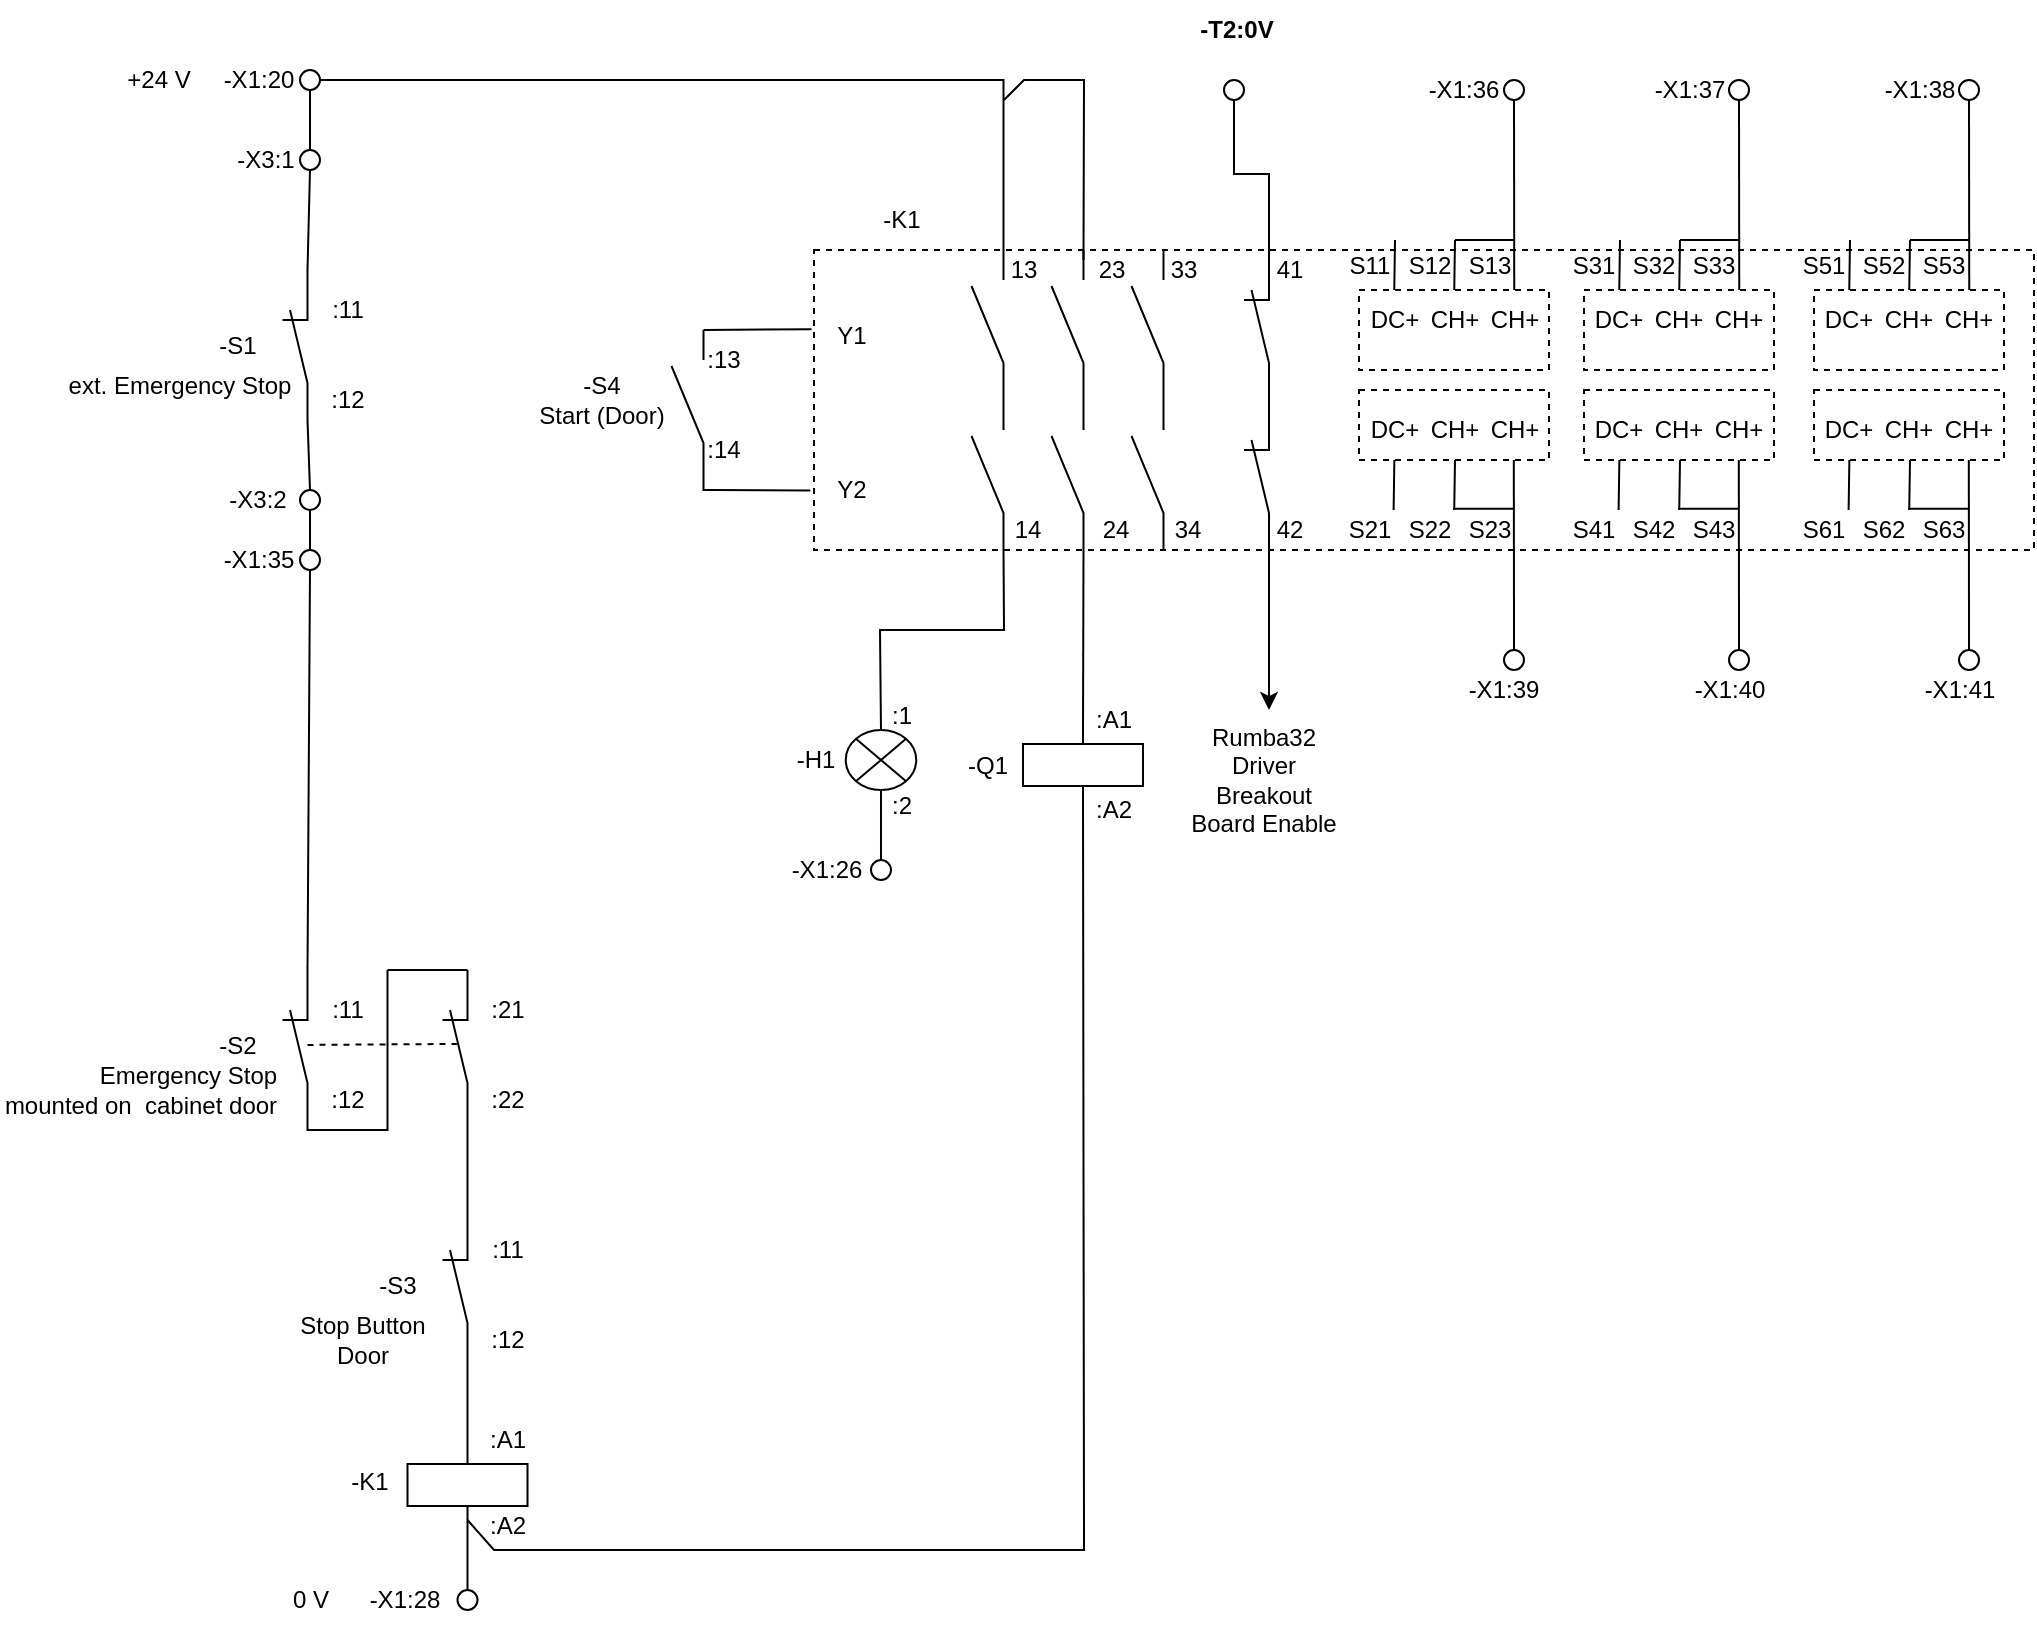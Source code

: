 <mxfile version="21.8.2" type="embed"><diagram id="_w5quBjUEY321jHu5cvN" name="Page-1"><mxGraphModel dx="957" dy="499" grid="1" gridSize="5" guides="1" tooltips="1" connect="1" arrows="1" fold="1" page="1" pageScale="1" pageWidth="827" pageHeight="1169" math="0" shadow="0"><root><mxCell id="0"/><mxCell id="1" parent="0"/><mxCell id="W5E6wQUxxrBwjv3_R4AU-14" value="&lt;font style=&quot;font-size: 12px;&quot; face=&quot;Helvetica&quot;&gt;-X3:2&lt;/font&gt;" style="text;html=1;strokeColor=none;fillColor=none;align=center;verticalAlign=middle;whiteSpace=wrap;rounded=0;" parent="1" vertex="1"><mxGeometry x="201.75" y="240" width="50" height="30" as="geometry"/></mxCell><mxCell id="W5E6wQUxxrBwjv3_R4AU-2" value="&lt;font style=&quot;font-size: 12px;&quot; face=&quot;Helvetica&quot;&gt;-X1:20&lt;/font&gt;" style="text;html=1;strokeColor=none;fillColor=none;align=center;verticalAlign=middle;whiteSpace=wrap;rounded=0;" parent="1" vertex="1"><mxGeometry x="195.5" y="30" width="62.5" height="30" as="geometry"/></mxCell><mxCell id="W5E6wQUxxrBwjv3_R4AU-1" value="" style="verticalLabelPosition=bottom;shadow=0;dashed=0;align=center;html=1;verticalAlign=top;strokeWidth=1;shape=ellipse;perimeter=ellipsePerimeter;" parent="1" vertex="1"><mxGeometry x="248" y="40" width="10" height="10" as="geometry"/></mxCell><mxCell id="W5E6wQUxxrBwjv3_R4AU-3" value="" style="verticalLabelPosition=bottom;shadow=0;dashed=0;align=center;html=1;verticalAlign=top;strokeWidth=1;shape=ellipse;perimeter=ellipsePerimeter;" parent="1" vertex="1"><mxGeometry x="248" y="80" width="10" height="10" as="geometry"/></mxCell><mxCell id="W5E6wQUxxrBwjv3_R4AU-4" value="&lt;font style=&quot;font-size: 12px;&quot; face=&quot;Helvetica&quot;&gt;-X3:1&lt;/font&gt;" style="text;html=1;strokeColor=none;fillColor=none;align=center;verticalAlign=middle;whiteSpace=wrap;rounded=0;" parent="1" vertex="1"><mxGeometry x="211.75" y="70" width="37.5" height="30" as="geometry"/></mxCell><mxCell id="W5E6wQUxxrBwjv3_R4AU-7" value="" style="pointerEvents=1;verticalLabelPosition=bottom;shadow=0;dashed=0;align=center;html=1;verticalAlign=top;shape=mxgraph.electrical.electro-mechanical.break_contact;direction=north;" parent="1" vertex="1"><mxGeometry x="239.25" y="140" width="12.5" height="75" as="geometry"/></mxCell><mxCell id="W5E6wQUxxrBwjv3_R4AU-9" value="" style="endArrow=none;html=1;rounded=0;entryX=0.5;entryY=1;entryDx=0;entryDy=0;exitX=1;exitY=1;exitDx=0;exitDy=0;exitPerimeter=0;" parent="1" source="W5E6wQUxxrBwjv3_R4AU-7" target="W5E6wQUxxrBwjv3_R4AU-3" edge="1"><mxGeometry width="50" height="50" relative="1" as="geometry"><mxPoint x="256.75" y="140" as="sourcePoint"/><mxPoint x="271.75" y="90" as="targetPoint"/></mxGeometry></mxCell><mxCell id="W5E6wQUxxrBwjv3_R4AU-10" value="&lt;font face=&quot;Helvetica&quot;&gt;-S1&lt;/font&gt;" style="text;html=1;strokeColor=none;fillColor=none;align=center;verticalAlign=middle;whiteSpace=wrap;rounded=0;" parent="1" vertex="1"><mxGeometry x="201.75" y="162.5" width="30" height="30" as="geometry"/></mxCell><mxCell id="W5E6wQUxxrBwjv3_R4AU-11" value=":11" style="text;html=1;strokeColor=none;fillColor=none;align=center;verticalAlign=middle;whiteSpace=wrap;rounded=0;" parent="1" vertex="1"><mxGeometry x="261.75" y="150" width="20" height="20" as="geometry"/></mxCell><mxCell id="W5E6wQUxxrBwjv3_R4AU-12" value=":12" style="text;html=1;strokeColor=none;fillColor=none;align=center;verticalAlign=middle;whiteSpace=wrap;rounded=0;" parent="1" vertex="1"><mxGeometry x="261.75" y="195" width="20" height="20" as="geometry"/></mxCell><mxCell id="W5E6wQUxxrBwjv3_R4AU-13" value="" style="verticalLabelPosition=bottom;shadow=0;dashed=0;align=center;html=1;verticalAlign=top;strokeWidth=1;shape=ellipse;perimeter=ellipsePerimeter;" parent="1" vertex="1"><mxGeometry x="248" y="250" width="10" height="10" as="geometry"/></mxCell><mxCell id="W5E6wQUxxrBwjv3_R4AU-17" value="" style="endArrow=none;html=1;rounded=0;entryX=0;entryY=1;entryDx=0;entryDy=0;entryPerimeter=0;exitX=0.5;exitY=0;exitDx=0;exitDy=0;" parent="1" source="W5E6wQUxxrBwjv3_R4AU-13" target="W5E6wQUxxrBwjv3_R4AU-7" edge="1"><mxGeometry width="50" height="50" relative="1" as="geometry"><mxPoint x="221.75" y="250" as="sourcePoint"/><mxPoint x="271.75" y="200" as="targetPoint"/></mxGeometry></mxCell><mxCell id="W5E6wQUxxrBwjv3_R4AU-18" value="&lt;font face=&quot;Helvetica&quot;&gt;ext. Emergency Stop&lt;/font&gt;" style="text;html=1;strokeColor=none;fillColor=none;align=center;verticalAlign=middle;whiteSpace=wrap;rounded=0;" parent="1" vertex="1"><mxGeometry x="118" y="182.5" width="140" height="30" as="geometry"/></mxCell><mxCell id="W5E6wQUxxrBwjv3_R4AU-19" value="" style="endArrow=none;html=1;rounded=0;entryX=0.5;entryY=1;entryDx=0;entryDy=0;exitX=0.5;exitY=0;exitDx=0;exitDy=0;" parent="1" source="W5E6wQUxxrBwjv3_R4AU-3" target="W5E6wQUxxrBwjv3_R4AU-1" edge="1"><mxGeometry width="50" height="50" relative="1" as="geometry"><mxPoint x="201.75" y="140" as="sourcePoint"/><mxPoint x="371.75" y="60" as="targetPoint"/></mxGeometry></mxCell><mxCell id="W5E6wQUxxrBwjv3_R4AU-20" value="&lt;font style=&quot;font-size: 12px;&quot; face=&quot;Helvetica&quot;&gt;-X1:35&lt;/font&gt;" style="text;html=1;strokeColor=none;fillColor=none;align=center;verticalAlign=middle;whiteSpace=wrap;rounded=0;" parent="1" vertex="1"><mxGeometry x="195.5" y="270" width="62.5" height="30" as="geometry"/></mxCell><mxCell id="W5E6wQUxxrBwjv3_R4AU-21" value="" style="verticalLabelPosition=bottom;shadow=0;dashed=0;align=center;html=1;verticalAlign=top;strokeWidth=1;shape=ellipse;perimeter=ellipsePerimeter;" parent="1" vertex="1"><mxGeometry x="248" y="280" width="10" height="10" as="geometry"/></mxCell><mxCell id="W5E6wQUxxrBwjv3_R4AU-29" value="" style="endArrow=none;html=1;rounded=0;entryX=0.5;entryY=1;entryDx=0;entryDy=0;exitX=0.5;exitY=0;exitDx=0;exitDy=0;" parent="1" source="W5E6wQUxxrBwjv3_R4AU-21" target="W5E6wQUxxrBwjv3_R4AU-13" edge="1"><mxGeometry width="50" height="50" relative="1" as="geometry"><mxPoint x="281.75" y="270" as="sourcePoint"/><mxPoint x="261.75" y="260" as="targetPoint"/></mxGeometry></mxCell><mxCell id="W5E6wQUxxrBwjv3_R4AU-33" value="" style="pointerEvents=1;verticalLabelPosition=bottom;shadow=0;dashed=0;align=center;html=1;verticalAlign=top;shape=mxgraph.electrical.electro-mechanical.make_contact;direction=north;" parent="1" vertex="1"><mxGeometry x="623.75" y="130" width="16" height="75" as="geometry"/></mxCell><mxCell id="W5E6wQUxxrBwjv3_R4AU-34" value="" style="pointerEvents=1;verticalLabelPosition=bottom;shadow=0;dashed=0;align=center;html=1;verticalAlign=top;shape=mxgraph.electrical.electro-mechanical.make_contact;direction=north;" parent="1" vertex="1"><mxGeometry x="433.75" y="170" width="16" height="75" as="geometry"/></mxCell><mxCell id="W5E6wQUxxrBwjv3_R4AU-35" value="" style="pointerEvents=1;verticalLabelPosition=bottom;shadow=0;dashed=0;align=center;html=1;verticalAlign=top;shape=mxgraph.electrical.electro-mechanical.make_contact;direction=north;" parent="1" vertex="1"><mxGeometry x="583.75" y="130" width="16" height="75" as="geometry"/></mxCell><mxCell id="W5E6wQUxxrBwjv3_R4AU-37" value="" style="pointerEvents=1;verticalLabelPosition=bottom;shadow=0;dashed=0;align=center;html=1;verticalAlign=top;shape=mxgraph.electrical.electro-mechanical.make_contact;direction=north;" parent="1" vertex="1"><mxGeometry x="663.75" y="130" width="16" height="75" as="geometry"/></mxCell><mxCell id="W5E6wQUxxrBwjv3_R4AU-38" value="" style="pointerEvents=1;verticalLabelPosition=bottom;shadow=0;dashed=0;align=center;html=1;verticalAlign=top;shape=mxgraph.electrical.electro-mechanical.make_contact;direction=north;" parent="1" vertex="1"><mxGeometry x="623.75" y="205" width="16" height="75" as="geometry"/></mxCell><mxCell id="W5E6wQUxxrBwjv3_R4AU-39" value="" style="pointerEvents=1;verticalLabelPosition=bottom;shadow=0;dashed=0;align=center;html=1;verticalAlign=top;shape=mxgraph.electrical.electro-mechanical.make_contact;direction=north;" parent="1" vertex="1"><mxGeometry x="583.75" y="205" width="16" height="75" as="geometry"/></mxCell><mxCell id="W5E6wQUxxrBwjv3_R4AU-41" value="" style="pointerEvents=1;verticalLabelPosition=bottom;shadow=0;dashed=0;align=center;html=1;verticalAlign=top;shape=mxgraph.electrical.electro-mechanical.make_contact;direction=north;" parent="1" vertex="1"><mxGeometry x="663.75" y="205" width="16" height="75" as="geometry"/></mxCell><mxCell id="W5E6wQUxxrBwjv3_R4AU-43" value="13" style="text;html=1;strokeColor=none;fillColor=none;align=center;verticalAlign=middle;whiteSpace=wrap;rounded=0;" parent="1" vertex="1"><mxGeometry x="599.75" y="130" width="20" height="20" as="geometry"/></mxCell><mxCell id="W5E6wQUxxrBwjv3_R4AU-44" value="23" style="text;html=1;strokeColor=none;fillColor=none;align=center;verticalAlign=middle;whiteSpace=wrap;rounded=0;" parent="1" vertex="1"><mxGeometry x="643.75" y="130" width="20" height="20" as="geometry"/></mxCell><mxCell id="W5E6wQUxxrBwjv3_R4AU-45" value="33" style="text;html=1;strokeColor=none;fillColor=none;align=center;verticalAlign=middle;whiteSpace=wrap;rounded=0;" parent="1" vertex="1"><mxGeometry x="679.75" y="130" width="20" height="20" as="geometry"/></mxCell><mxCell id="W5E6wQUxxrBwjv3_R4AU-47" value="14" style="text;html=1;strokeColor=none;fillColor=none;align=center;verticalAlign=middle;whiteSpace=wrap;rounded=0;" parent="1" vertex="1"><mxGeometry x="601.75" y="260" width="20" height="20" as="geometry"/></mxCell><mxCell id="W5E6wQUxxrBwjv3_R4AU-48" value="24" style="text;html=1;strokeColor=none;fillColor=none;align=center;verticalAlign=middle;whiteSpace=wrap;rounded=0;" parent="1" vertex="1"><mxGeometry x="645.75" y="260" width="20" height="20" as="geometry"/></mxCell><mxCell id="W5E6wQUxxrBwjv3_R4AU-49" value="34" style="text;html=1;strokeColor=none;fillColor=none;align=center;verticalAlign=middle;whiteSpace=wrap;rounded=0;" parent="1" vertex="1"><mxGeometry x="681.75" y="260" width="20" height="20" as="geometry"/></mxCell><mxCell id="W5E6wQUxxrBwjv3_R4AU-53" value="Y1" style="text;html=1;strokeColor=none;fillColor=none;align=center;verticalAlign=middle;whiteSpace=wrap;rounded=0;" parent="1" vertex="1"><mxGeometry x="513.75" y="162.5" width="20" height="20" as="geometry"/></mxCell><mxCell id="W5E6wQUxxrBwjv3_R4AU-54" value="Y2" style="text;html=1;strokeColor=none;fillColor=none;align=center;verticalAlign=middle;whiteSpace=wrap;rounded=0;" parent="1" vertex="1"><mxGeometry x="513.75" y="240" width="20" height="20" as="geometry"/></mxCell><mxCell id="W5E6wQUxxrBwjv3_R4AU-55" value="" style="endArrow=none;html=1;rounded=0;entryX=0;entryY=0.264;entryDx=0;entryDy=0;entryPerimeter=0;exitX=1;exitY=1;exitDx=0;exitDy=0;exitPerimeter=0;" parent="1" source="W5E6wQUxxrBwjv3_R4AU-34" edge="1"><mxGeometry width="50" height="50" relative="1" as="geometry"><mxPoint x="533.75" y="220" as="sourcePoint"/><mxPoint x="503.75" y="169.6" as="targetPoint"/></mxGeometry></mxCell><mxCell id="W5E6wQUxxrBwjv3_R4AU-56" value="" style="endArrow=none;html=1;rounded=0;entryX=-0.002;entryY=0.802;entryDx=0;entryDy=0;entryPerimeter=0;exitX=0;exitY=1;exitDx=0;exitDy=0;exitPerimeter=0;" parent="1" source="W5E6wQUxxrBwjv3_R4AU-34" edge="1"><mxGeometry width="50" height="50" relative="1" as="geometry"><Array as="points"><mxPoint x="449.75" y="250"/><mxPoint x="453.75" y="250"/></Array><mxPoint x="533.75" y="220" as="sourcePoint"/><mxPoint x="503.177" y="250.3" as="targetPoint"/></mxGeometry></mxCell><mxCell id="W5E6wQUxxrBwjv3_R4AU-57" value="&lt;font face=&quot;Helvetica&quot;&gt;-S4&lt;br&gt;Start (Door)&lt;br&gt;&lt;/font&gt;" style="text;html=1;strokeColor=none;fillColor=none;align=center;verticalAlign=middle;whiteSpace=wrap;rounded=0;" parent="1" vertex="1"><mxGeometry x="353.75" y="190" width="90" height="30" as="geometry"/></mxCell><mxCell id="W5E6wQUxxrBwjv3_R4AU-58" value="&lt;font face=&quot;Helvetica&quot;&gt;-K1&lt;/font&gt;" style="text;html=1;strokeColor=none;fillColor=none;align=center;verticalAlign=middle;whiteSpace=wrap;rounded=0;" parent="1" vertex="1"><mxGeometry x="533.75" y="100" width="30" height="30" as="geometry"/></mxCell><mxCell id="W5E6wQUxxrBwjv3_R4AU-59" value="" style="endArrow=none;html=1;rounded=0;entryX=0;entryY=0;entryDx=0;entryDy=0;exitX=1;exitY=0.5;exitDx=0;exitDy=0;" parent="1" source="W5E6wQUxxrBwjv3_R4AU-1" target="W5E6wQUxxrBwjv3_R4AU-43" edge="1"><mxGeometry width="50" height="50" relative="1" as="geometry"><Array as="points"><mxPoint x="599.75" y="45"/></Array><mxPoint x="273.75" y="130" as="sourcePoint"/><mxPoint x="323.75" y="80" as="targetPoint"/></mxGeometry></mxCell><mxCell id="W5E6wQUxxrBwjv3_R4AU-62" value="" style="pointerEvents=1;verticalLabelPosition=bottom;shadow=0;dashed=0;align=center;html=1;verticalAlign=top;shape=mxgraph.electrical.electro-mechanical.break_contact;direction=north;" parent="1" vertex="1"><mxGeometry x="239.25" y="490" width="12.5" height="75" as="geometry"/></mxCell><mxCell id="W5E6wQUxxrBwjv3_R4AU-63" value="&lt;font face=&quot;Helvetica&quot;&gt;-S2&lt;/font&gt;" style="text;html=1;strokeColor=none;fillColor=none;align=center;verticalAlign=middle;whiteSpace=wrap;rounded=0;" parent="1" vertex="1"><mxGeometry x="201.75" y="512.5" width="30" height="30" as="geometry"/></mxCell><mxCell id="W5E6wQUxxrBwjv3_R4AU-64" value=":11" style="text;html=1;strokeColor=none;fillColor=none;align=center;verticalAlign=middle;whiteSpace=wrap;rounded=0;" parent="1" vertex="1"><mxGeometry x="261.75" y="500" width="20" height="20" as="geometry"/></mxCell><mxCell id="W5E6wQUxxrBwjv3_R4AU-65" value=":12" style="text;html=1;strokeColor=none;fillColor=none;align=center;verticalAlign=middle;whiteSpace=wrap;rounded=0;" parent="1" vertex="1"><mxGeometry x="261.75" y="545" width="20" height="20" as="geometry"/></mxCell><mxCell id="W5E6wQUxxrBwjv3_R4AU-66" value="" style="pointerEvents=1;verticalLabelPosition=bottom;shadow=0;dashed=0;align=center;html=1;verticalAlign=top;shape=mxgraph.electrical.electro-mechanical.break_contact;direction=north;" parent="1" vertex="1"><mxGeometry x="319.25" y="490" width="12.5" height="75" as="geometry"/></mxCell><mxCell id="W5E6wQUxxrBwjv3_R4AU-68" value=":21" style="text;html=1;strokeColor=none;fillColor=none;align=center;verticalAlign=middle;whiteSpace=wrap;rounded=0;" parent="1" vertex="1"><mxGeometry x="341.75" y="500" width="20" height="20" as="geometry"/></mxCell><mxCell id="W5E6wQUxxrBwjv3_R4AU-69" value=":22" style="text;html=1;strokeColor=none;fillColor=none;align=center;verticalAlign=middle;whiteSpace=wrap;rounded=0;" parent="1" vertex="1"><mxGeometry x="341.75" y="545" width="20" height="20" as="geometry"/></mxCell><mxCell id="W5E6wQUxxrBwjv3_R4AU-70" value="" style="pointerEvents=1;verticalLabelPosition=bottom;shadow=0;dashed=0;align=center;html=1;verticalAlign=top;shape=mxgraph.electrical.electro-mechanical.break_contact;direction=north;" parent="1" vertex="1"><mxGeometry x="319.25" y="610" width="12.5" height="75" as="geometry"/></mxCell><mxCell id="W5E6wQUxxrBwjv3_R4AU-71" value="&lt;font face=&quot;Helvetica&quot;&gt;-S3&lt;/font&gt;" style="text;html=1;strokeColor=none;fillColor=none;align=center;verticalAlign=middle;whiteSpace=wrap;rounded=0;" parent="1" vertex="1"><mxGeometry x="281.75" y="632.5" width="30" height="30" as="geometry"/></mxCell><mxCell id="W5E6wQUxxrBwjv3_R4AU-72" value=":11" style="text;html=1;strokeColor=none;fillColor=none;align=center;verticalAlign=middle;whiteSpace=wrap;rounded=0;" parent="1" vertex="1"><mxGeometry x="341.75" y="620" width="20" height="20" as="geometry"/></mxCell><mxCell id="W5E6wQUxxrBwjv3_R4AU-73" value=":12" style="text;html=1;strokeColor=none;fillColor=none;align=center;verticalAlign=middle;whiteSpace=wrap;rounded=0;" parent="1" vertex="1"><mxGeometry x="341.75" y="665" width="20" height="20" as="geometry"/></mxCell><mxCell id="W5E6wQUxxrBwjv3_R4AU-74" value="" style="endArrow=none;html=1;rounded=0;entryX=0.5;entryY=1;entryDx=0;entryDy=0;exitX=1;exitY=1;exitDx=0;exitDy=0;exitPerimeter=0;" parent="1" source="W5E6wQUxxrBwjv3_R4AU-62" target="W5E6wQUxxrBwjv3_R4AU-21" edge="1"><mxGeometry width="50" height="50" relative="1" as="geometry"><mxPoint x="211.75" y="480" as="sourcePoint"/><mxPoint x="253" y="440" as="targetPoint"/></mxGeometry></mxCell><mxCell id="W5E6wQUxxrBwjv3_R4AU-75" value="" style="endArrow=none;html=1;rounded=0;exitX=0;exitY=1;exitDx=0;exitDy=0;exitPerimeter=0;" parent="1" source="W5E6wQUxxrBwjv3_R4AU-62" edge="1"><mxGeometry width="50" height="50" relative="1" as="geometry"><Array as="points"><mxPoint x="251.75" y="570"/><mxPoint x="291.75" y="570"/></Array><mxPoint x="261.75" y="500" as="sourcePoint"/><mxPoint x="291.75" y="490" as="targetPoint"/></mxGeometry></mxCell><mxCell id="W5E6wQUxxrBwjv3_R4AU-76" value="" style="endArrow=none;html=1;rounded=0;entryX=1;entryY=1;entryDx=0;entryDy=0;entryPerimeter=0;" parent="1" target="W5E6wQUxxrBwjv3_R4AU-66" edge="1"><mxGeometry width="50" height="50" relative="1" as="geometry"><mxPoint x="291.75" y="490" as="sourcePoint"/><mxPoint x="281.75" y="510" as="targetPoint"/></mxGeometry></mxCell><mxCell id="W5E6wQUxxrBwjv3_R4AU-77" value="" style="endArrow=none;html=1;rounded=0;entryX=0.507;entryY=0.573;entryDx=0;entryDy=0;entryPerimeter=0;dashed=1;" parent="1" source="W5E6wQUxxrBwjv3_R4AU-62" target="W5E6wQUxxrBwjv3_R4AU-66" edge="1"><mxGeometry width="50" height="50" relative="1" as="geometry"><mxPoint x="231.75" y="560" as="sourcePoint"/><mxPoint x="281.75" y="510" as="targetPoint"/></mxGeometry></mxCell><mxCell id="W5E6wQUxxrBwjv3_R4AU-79" value="&lt;div style=&quot;text-align: right;&quot;&gt;&lt;span style=&quot;background-color: initial;&quot;&gt;Emergency Stop&lt;/span&gt;&lt;/div&gt;&lt;font face=&quot;Helvetica&quot;&gt;&lt;div style=&quot;text-align: right;&quot;&gt;&lt;span style=&quot;background-color: initial;&quot;&gt;mounted on&amp;nbsp; cabinet door&lt;/span&gt;&lt;/div&gt;&lt;/font&gt;" style="text;html=1;strokeColor=none;fillColor=none;align=center;verticalAlign=middle;whiteSpace=wrap;rounded=0;" parent="1" vertex="1"><mxGeometry x="98" y="535" width="141.25" height="30" as="geometry"/></mxCell><mxCell id="W5E6wQUxxrBwjv3_R4AU-80" value="&lt;font face=&quot;Helvetica&quot;&gt;Stop Button&lt;br&gt;Door&lt;br&gt;&lt;/font&gt;" style="text;html=1;strokeColor=none;fillColor=none;align=center;verticalAlign=middle;whiteSpace=wrap;rounded=0;" parent="1" vertex="1"><mxGeometry x="239.25" y="660" width="81.25" height="30" as="geometry"/></mxCell><mxCell id="W5E6wQUxxrBwjv3_R4AU-81" value="" style="pointerEvents=1;verticalLabelPosition=bottom;shadow=0;dashed=0;align=center;html=1;verticalAlign=top;shape=mxgraph.electrical.electro-mechanical.relay_coil;" parent="1" vertex="1"><mxGeometry x="301.75" y="730" width="60" height="35" as="geometry"/></mxCell><mxCell id="W5E6wQUxxrBwjv3_R4AU-82" value="&lt;font face=&quot;Helvetica&quot;&gt;-K1&lt;/font&gt;" style="text;html=1;strokeColor=none;fillColor=none;align=center;verticalAlign=middle;whiteSpace=wrap;rounded=0;" parent="1" vertex="1"><mxGeometry x="268" y="730.5" width="30" height="30" as="geometry"/></mxCell><mxCell id="W5E6wQUxxrBwjv3_R4AU-83" value=":A1" style="text;html=1;strokeColor=none;fillColor=none;align=center;verticalAlign=middle;whiteSpace=wrap;rounded=0;" parent="1" vertex="1"><mxGeometry x="336.75" y="715" width="30" height="20" as="geometry"/></mxCell><mxCell id="W5E6wQUxxrBwjv3_R4AU-84" value=":A2" style="text;html=1;strokeColor=none;fillColor=none;align=center;verticalAlign=middle;whiteSpace=wrap;rounded=0;" parent="1" vertex="1"><mxGeometry x="336.75" y="758" width="30" height="20" as="geometry"/></mxCell><mxCell id="W5E6wQUxxrBwjv3_R4AU-85" value="&lt;font style=&quot;font-size: 12px;&quot; face=&quot;Helvetica&quot;&gt;-X1:28&lt;/font&gt;" style="text;html=1;strokeColor=none;fillColor=none;align=center;verticalAlign=middle;whiteSpace=wrap;rounded=0;" parent="1" vertex="1"><mxGeometry x="269.25" y="790" width="62.5" height="30" as="geometry"/></mxCell><mxCell id="W5E6wQUxxrBwjv3_R4AU-86" value="" style="verticalLabelPosition=bottom;shadow=0;dashed=0;align=center;html=1;verticalAlign=top;strokeWidth=1;shape=ellipse;perimeter=ellipsePerimeter;" parent="1" vertex="1"><mxGeometry x="326.75" y="800" width="10" height="10" as="geometry"/></mxCell><mxCell id="W5E6wQUxxrBwjv3_R4AU-87" value="" style="endArrow=none;html=1;rounded=0;entryX=0;entryY=1;entryDx=0;entryDy=0;entryPerimeter=0;exitX=1;exitY=1;exitDx=0;exitDy=0;exitPerimeter=0;" parent="1" source="W5E6wQUxxrBwjv3_R4AU-70" target="W5E6wQUxxrBwjv3_R4AU-66" edge="1"><mxGeometry width="50" height="50" relative="1" as="geometry"><mxPoint x="251.75" y="670" as="sourcePoint"/><mxPoint x="301.75" y="620" as="targetPoint"/></mxGeometry></mxCell><mxCell id="W5E6wQUxxrBwjv3_R4AU-88" value="" style="endArrow=none;html=1;rounded=0;entryX=0;entryY=1;entryDx=0;entryDy=0;entryPerimeter=0;exitX=0.5;exitY=0;exitDx=0;exitDy=0;exitPerimeter=0;" parent="1" source="W5E6wQUxxrBwjv3_R4AU-81" target="W5E6wQUxxrBwjv3_R4AU-70" edge="1"><mxGeometry width="50" height="50" relative="1" as="geometry"><mxPoint x="341.75" y="620" as="sourcePoint"/><mxPoint x="341.75" y="575" as="targetPoint"/></mxGeometry></mxCell><mxCell id="W5E6wQUxxrBwjv3_R4AU-89" value="" style="endArrow=none;html=1;rounded=0;entryX=0.5;entryY=1;entryDx=0;entryDy=0;entryPerimeter=0;exitX=0.5;exitY=0;exitDx=0;exitDy=0;" parent="1" source="W5E6wQUxxrBwjv3_R4AU-86" target="W5E6wQUxxrBwjv3_R4AU-81" edge="1"><mxGeometry width="50" height="50" relative="1" as="geometry"><mxPoint x="341.75" y="740" as="sourcePoint"/><mxPoint x="341.75" y="695" as="targetPoint"/></mxGeometry></mxCell><mxCell id="W5E6wQUxxrBwjv3_R4AU-90" value=":13" style="text;html=1;strokeColor=none;fillColor=none;align=center;verticalAlign=middle;whiteSpace=wrap;rounded=0;" parent="1" vertex="1"><mxGeometry x="449.75" y="175" width="20" height="20" as="geometry"/></mxCell><mxCell id="W5E6wQUxxrBwjv3_R4AU-91" value=":14" style="text;html=1;strokeColor=none;fillColor=none;align=center;verticalAlign=middle;whiteSpace=wrap;rounded=0;" parent="1" vertex="1"><mxGeometry x="449.75" y="220" width="20" height="20" as="geometry"/></mxCell><mxCell id="W5E6wQUxxrBwjv3_R4AU-92" value="+24 V" style="text;html=1;align=center;verticalAlign=middle;resizable=0;points=[];autosize=1;strokeColor=none;fillColor=none;" parent="1" vertex="1"><mxGeometry x="146.75" y="30" width="60" height="30" as="geometry"/></mxCell><mxCell id="W5E6wQUxxrBwjv3_R4AU-93" value="0 V" style="text;html=1;align=center;verticalAlign=middle;resizable=0;points=[];autosize=1;strokeColor=none;fillColor=none;" parent="1" vertex="1"><mxGeometry x="233" y="790" width="40" height="30" as="geometry"/></mxCell><mxCell id="3" value="" style="endArrow=none;html=1;entryX=1;entryY=1;entryDx=0;entryDy=0;entryPerimeter=0;rounded=0;" parent="1" edge="1"><mxGeometry width="50" height="50" relative="1" as="geometry"><Array as="points"><mxPoint x="610" y="45"/><mxPoint x="640" y="45"/></Array><mxPoint x="600" y="55" as="sourcePoint"/><mxPoint x="639.75" y="135" as="targetPoint"/></mxGeometry></mxCell><mxCell id="4" value="" style="pointerEvents=1;verticalLabelPosition=bottom;shadow=0;dashed=0;align=center;html=1;verticalAlign=top;shape=mxgraph.electrical.electro-mechanical.relay_coil;" parent="1" vertex="1"><mxGeometry x="609.5" y="370" width="60" height="35" as="geometry"/></mxCell><mxCell id="5" value="&lt;font face=&quot;Helvetica&quot;&gt;-Q1&lt;/font&gt;" style="text;html=1;strokeColor=none;fillColor=none;align=center;verticalAlign=middle;whiteSpace=wrap;rounded=0;" parent="1" vertex="1"><mxGeometry x="576.75" y="372.5" width="30" height="30" as="geometry"/></mxCell><mxCell id="6" value=":A1" style="text;html=1;strokeColor=none;fillColor=none;align=center;verticalAlign=middle;whiteSpace=wrap;rounded=0;" parent="1" vertex="1"><mxGeometry x="639.5" y="355" width="30" height="20" as="geometry"/></mxCell><mxCell id="7" value=":A2" style="text;html=1;strokeColor=none;fillColor=none;align=center;verticalAlign=middle;whiteSpace=wrap;rounded=0;" parent="1" vertex="1"><mxGeometry x="639.5" y="400" width="30" height="20" as="geometry"/></mxCell><mxCell id="12" value="" style="endArrow=none;html=1;rounded=0;entryX=0;entryY=1;entryDx=0;entryDy=0;entryPerimeter=0;exitX=0.5;exitY=0;exitDx=0;exitDy=0;exitPerimeter=0;" parent="1" source="4" target="W5E6wQUxxrBwjv3_R4AU-38" edge="1"><mxGeometry width="50" height="50" relative="1" as="geometry"><mxPoint x="600" y="330" as="sourcePoint"/><mxPoint x="642.581" y="279.4" as="targetPoint"/></mxGeometry></mxCell><mxCell id="13" value="" style="endArrow=none;html=1;rounded=0;exitX=0.5;exitY=1;exitDx=0;exitDy=0;exitPerimeter=0;entryX=0;entryY=0.25;entryDx=0;entryDy=0;" parent="1" source="W5E6wQUxxrBwjv3_R4AU-81" target="7" edge="1"><mxGeometry width="50" height="50" relative="1" as="geometry"><Array as="points"><mxPoint x="345" y="780"/><mxPoint x="640" y="780"/><mxPoint x="640" y="770"/></Array><mxPoint x="330" y="770" as="sourcePoint"/><mxPoint x="640" y="440" as="targetPoint"/></mxGeometry></mxCell><mxCell id="46" value="&lt;font style=&quot;font-size: 12px;&quot; face=&quot;Helvetica&quot;&gt;-X1:26&lt;/font&gt;" style="text;html=1;strokeColor=none;fillColor=none;align=center;verticalAlign=middle;whiteSpace=wrap;rounded=0;" parent="1" vertex="1"><mxGeometry x="480" y="425" width="62.5" height="30" as="geometry"/></mxCell><mxCell id="47" value="" style="verticalLabelPosition=bottom;shadow=0;dashed=0;align=center;html=1;verticalAlign=top;strokeWidth=1;shape=ellipse;perimeter=ellipsePerimeter;" parent="1" vertex="1"><mxGeometry x="533.5" y="435" width="10" height="10" as="geometry"/></mxCell><mxCell id="49" value="" style="endArrow=none;html=1;fontColor=#B3B3B3;entryX=0.5;entryY=1;entryDx=0;entryDy=0;exitX=0.5;exitY=0;exitDx=0;exitDy=0;entryPerimeter=0;" parent="1" source="47" target="48" edge="1"><mxGeometry width="50" height="50" relative="1" as="geometry"><mxPoint x="328.75" y="489.53" as="sourcePoint"/><mxPoint x="500.62" y="489.53" as="targetPoint"/></mxGeometry></mxCell><mxCell id="50" value=":1" style="text;html=1;strokeColor=none;fillColor=none;align=center;verticalAlign=middle;whiteSpace=wrap;rounded=0;" parent="1" vertex="1"><mxGeometry x="533.75" y="352.5" width="30" height="20" as="geometry"/></mxCell><mxCell id="51" value=":2" style="text;html=1;strokeColor=none;fillColor=none;align=center;verticalAlign=middle;whiteSpace=wrap;rounded=0;" parent="1" vertex="1"><mxGeometry x="533.75" y="397.5" width="30" height="20" as="geometry"/></mxCell><mxCell id="52" value="&lt;font face=&quot;Helvetica&quot;&gt;-H1&lt;/font&gt;" style="text;html=1;strokeColor=none;fillColor=none;align=center;verticalAlign=middle;whiteSpace=wrap;rounded=0;" parent="1" vertex="1"><mxGeometry x="490.87" y="370" width="30" height="30" as="geometry"/></mxCell><mxCell id="53" value="" style="endArrow=none;html=1;fontColor=#B3B3B3;entryX=0;entryY=1;entryDx=0;entryDy=0;entryPerimeter=0;exitX=0.5;exitY=0;exitDx=0;exitDy=0;exitPerimeter=0;rounded=0;" parent="1" source="48" target="W5E6wQUxxrBwjv3_R4AU-39" edge="1"><mxGeometry width="50" height="50" relative="1" as="geometry"><Array as="points"><mxPoint x="538" y="320"/><mxPoint x="600" y="320"/></Array><mxPoint x="520" y="330" as="sourcePoint"/><mxPoint x="548.495" y="410" as="targetPoint"/></mxGeometry></mxCell><mxCell id="48" value="" style="verticalLabelPosition=bottom;shadow=0;dashed=0;align=center;html=1;verticalAlign=top;shape=mxgraph.electrical.abstract.multiplier;" parent="1" vertex="1"><mxGeometry x="520.87" y="370" width="35.25" height="30" as="geometry"/></mxCell><mxCell id="54" value="" style="pointerEvents=1;verticalLabelPosition=bottom;shadow=0;dashed=0;align=center;html=1;verticalAlign=top;shape=mxgraph.electrical.electro-mechanical.break_contact;direction=north;" parent="1" vertex="1"><mxGeometry x="720" y="130" width="12.5" height="75" as="geometry"/></mxCell><mxCell id="58" style="edgeStyle=orthogonalEdgeStyle;rounded=0;orthogonalLoop=1;jettySize=auto;html=1;exitX=0;exitY=1;exitDx=0;exitDy=0;exitPerimeter=0;" parent="1" source="55" edge="1"><mxGeometry relative="1" as="geometry"><mxPoint x="732.5" y="360" as="targetPoint"/></mxGeometry></mxCell><mxCell id="55" value="" style="pointerEvents=1;verticalLabelPosition=bottom;shadow=0;dashed=0;align=center;html=1;verticalAlign=top;shape=mxgraph.electrical.electro-mechanical.break_contact;direction=north;" parent="1" vertex="1"><mxGeometry x="720" y="205" width="12.5" height="75" as="geometry"/></mxCell><mxCell id="56" value="41" style="text;html=1;strokeColor=none;fillColor=none;align=center;verticalAlign=middle;whiteSpace=wrap;rounded=0;" parent="1" vertex="1"><mxGeometry x="732.5" y="130" width="20" height="20" as="geometry"/></mxCell><mxCell id="57" value="42" style="text;html=1;strokeColor=none;fillColor=none;align=center;verticalAlign=middle;whiteSpace=wrap;rounded=0;" parent="1" vertex="1"><mxGeometry x="732.5" y="260" width="20" height="20" as="geometry"/></mxCell><mxCell id="59" value="&lt;div&gt;Rumba32&lt;/div&gt;&lt;div&gt;Driver Breakout Board Enable&lt;br&gt;&lt;/div&gt;" style="text;html=1;strokeColor=none;fillColor=none;align=center;verticalAlign=middle;whiteSpace=wrap;rounded=0;" parent="1" vertex="1"><mxGeometry x="690" y="380" width="80" height="30" as="geometry"/></mxCell><mxCell id="69" style="edgeStyle=orthogonalEdgeStyle;rounded=0;orthogonalLoop=1;jettySize=auto;html=1;exitX=0.5;exitY=1;exitDx=0;exitDy=0;entryX=0;entryY=0;entryDx=0;entryDy=0;endArrow=none;endFill=0;" parent="1" source="68" target="56" edge="1"><mxGeometry relative="1" as="geometry"><Array as="points"><mxPoint x="715" y="55"/><mxPoint x="715" y="92"/><mxPoint x="733" y="92"/></Array></mxGeometry></mxCell><mxCell id="68" value="" style="ellipse;whiteSpace=wrap;html=1;aspect=fixed;" parent="1" vertex="1"><mxGeometry x="710" y="45" width="10" height="10" as="geometry"/></mxCell><mxCell id="73" value="" style="rounded=0;whiteSpace=wrap;html=1;fillColor=none;dashed=1;" parent="1" vertex="1"><mxGeometry x="777.5" y="150" width="95" height="40" as="geometry"/></mxCell><mxCell id="74" value="DC+" style="text;html=1;strokeColor=none;fillColor=none;align=center;verticalAlign=middle;whiteSpace=wrap;rounded=0;" parent="1" vertex="1"><mxGeometry x="782.5" y="150" width="25" height="30" as="geometry"/></mxCell><mxCell id="75" value="CH+" style="text;html=1;strokeColor=none;fillColor=none;align=center;verticalAlign=middle;whiteSpace=wrap;rounded=0;" parent="1" vertex="1"><mxGeometry x="812.5" y="150" width="25" height="30" as="geometry"/></mxCell><mxCell id="76" value="CH+" style="text;html=1;strokeColor=none;fillColor=none;align=center;verticalAlign=middle;whiteSpace=wrap;rounded=0;" parent="1" vertex="1"><mxGeometry x="842.5" y="150" width="25" height="30" as="geometry"/></mxCell><mxCell id="77" value="" style="endArrow=none;html=1;rounded=0;exitX=0.25;exitY=0;exitDx=0;exitDy=0;" parent="1" edge="1"><mxGeometry width="50" height="50" relative="1" as="geometry"><mxPoint x="795.13" y="150" as="sourcePoint"/><mxPoint x="795.5" y="125" as="targetPoint"/></mxGeometry></mxCell><mxCell id="78" value="" style="endArrow=none;html=1;rounded=0;exitX=0.25;exitY=0;exitDx=0;exitDy=0;" parent="1" edge="1"><mxGeometry width="50" height="50" relative="1" as="geometry"><mxPoint x="825.12" y="150" as="sourcePoint"/><mxPoint x="825.5" y="125" as="targetPoint"/></mxGeometry></mxCell><mxCell id="79" value="" style="endArrow=none;html=1;rounded=0;exitX=0.25;exitY=0;exitDx=0;exitDy=0;entryX=0.5;entryY=1;entryDx=0;entryDy=0;" parent="1" target="82" edge="1"><mxGeometry width="50" height="50" relative="1" as="geometry"><mxPoint x="855.12" y="150" as="sourcePoint"/><mxPoint x="854.87" y="130" as="targetPoint"/></mxGeometry></mxCell><mxCell id="82" value="" style="ellipse;whiteSpace=wrap;html=1;aspect=fixed;" parent="1" vertex="1"><mxGeometry x="850" y="45" width="10" height="10" as="geometry"/></mxCell><mxCell id="83" value="S11" style="text;html=1;strokeColor=none;fillColor=none;align=center;verticalAlign=middle;whiteSpace=wrap;rounded=0;" parent="1" vertex="1"><mxGeometry x="752.5" y="122.5" width="60" height="30" as="geometry"/></mxCell><mxCell id="84" value="S12" style="text;html=1;strokeColor=none;fillColor=none;align=center;verticalAlign=middle;whiteSpace=wrap;rounded=0;" parent="1" vertex="1"><mxGeometry x="782.5" y="122.5" width="60" height="30" as="geometry"/></mxCell><mxCell id="85" value="S13" style="text;html=1;strokeColor=none;fillColor=none;align=center;verticalAlign=middle;whiteSpace=wrap;rounded=0;" parent="1" vertex="1"><mxGeometry x="812.5" y="122.5" width="60" height="30" as="geometry"/></mxCell><mxCell id="86" value="-X1:36" style="text;html=1;strokeColor=none;fillColor=none;align=center;verticalAlign=middle;whiteSpace=wrap;rounded=0;" parent="1" vertex="1"><mxGeometry x="800" y="35" width="60" height="30" as="geometry"/></mxCell><mxCell id="89" value="" style="endArrow=none;html=1;rounded=0;" parent="1" edge="1"><mxGeometry width="50" height="50" relative="1" as="geometry"><mxPoint x="825.5" y="125" as="sourcePoint"/><mxPoint x="855.5" y="125" as="targetPoint"/></mxGeometry></mxCell><mxCell id="104" value="" style="rounded=0;whiteSpace=wrap;html=1;fillColor=none;dashed=1;" parent="1" vertex="1"><mxGeometry x="890" y="150" width="95" height="40" as="geometry"/></mxCell><mxCell id="105" value="DC+" style="text;html=1;strokeColor=none;fillColor=none;align=center;verticalAlign=middle;whiteSpace=wrap;rounded=0;" parent="1" vertex="1"><mxGeometry x="895" y="150" width="25" height="30" as="geometry"/></mxCell><mxCell id="106" value="CH+" style="text;html=1;strokeColor=none;fillColor=none;align=center;verticalAlign=middle;whiteSpace=wrap;rounded=0;" parent="1" vertex="1"><mxGeometry x="925" y="150" width="25" height="30" as="geometry"/></mxCell><mxCell id="107" value="CH+" style="text;html=1;strokeColor=none;fillColor=none;align=center;verticalAlign=middle;whiteSpace=wrap;rounded=0;" parent="1" vertex="1"><mxGeometry x="955" y="150" width="25" height="30" as="geometry"/></mxCell><mxCell id="108" value="" style="endArrow=none;html=1;rounded=0;exitX=0.25;exitY=0;exitDx=0;exitDy=0;" parent="1" edge="1"><mxGeometry width="50" height="50" relative="1" as="geometry"><mxPoint x="907.63" y="150" as="sourcePoint"/><mxPoint x="908" y="125" as="targetPoint"/></mxGeometry></mxCell><mxCell id="109" value="" style="endArrow=none;html=1;rounded=0;exitX=0.25;exitY=0;exitDx=0;exitDy=0;" parent="1" edge="1"><mxGeometry width="50" height="50" relative="1" as="geometry"><mxPoint x="937.62" y="150" as="sourcePoint"/><mxPoint x="938" y="125" as="targetPoint"/></mxGeometry></mxCell><mxCell id="110" value="" style="endArrow=none;html=1;rounded=0;exitX=0.25;exitY=0;exitDx=0;exitDy=0;entryX=0.5;entryY=1;entryDx=0;entryDy=0;" parent="1" target="111" edge="1"><mxGeometry width="50" height="50" relative="1" as="geometry"><mxPoint x="967.62" y="150" as="sourcePoint"/><mxPoint x="967.37" y="130" as="targetPoint"/></mxGeometry></mxCell><mxCell id="111" value="" style="ellipse;whiteSpace=wrap;html=1;aspect=fixed;" parent="1" vertex="1"><mxGeometry x="962.5" y="45" width="10" height="10" as="geometry"/></mxCell><mxCell id="112" value="S32" style="text;html=1;strokeColor=none;fillColor=none;align=center;verticalAlign=middle;whiteSpace=wrap;rounded=0;" parent="1" vertex="1"><mxGeometry x="895" y="122.5" width="60" height="30" as="geometry"/></mxCell><mxCell id="113" value="S33" style="text;html=1;strokeColor=none;fillColor=none;align=center;verticalAlign=middle;whiteSpace=wrap;rounded=0;" parent="1" vertex="1"><mxGeometry x="925" y="122.5" width="60" height="30" as="geometry"/></mxCell><mxCell id="114" value="-X1:37" style="text;html=1;strokeColor=none;fillColor=none;align=center;verticalAlign=middle;whiteSpace=wrap;rounded=0;" parent="1" vertex="1"><mxGeometry x="912.5" y="35" width="60" height="30" as="geometry"/></mxCell><mxCell id="115" value="" style="endArrow=none;html=1;rounded=0;" parent="1" edge="1"><mxGeometry width="50" height="50" relative="1" as="geometry"><mxPoint x="938" y="125" as="sourcePoint"/><mxPoint x="968" y="125" as="targetPoint"/></mxGeometry></mxCell><mxCell id="116" value="S31" style="text;html=1;strokeColor=none;fillColor=none;align=center;verticalAlign=middle;whiteSpace=wrap;rounded=0;" parent="1" vertex="1"><mxGeometry x="865" y="122.5" width="60" height="30" as="geometry"/></mxCell><mxCell id="117" value="" style="rounded=0;whiteSpace=wrap;html=1;fillColor=none;dashed=1;" parent="1" vertex="1"><mxGeometry x="1005" y="150" width="95" height="40" as="geometry"/></mxCell><mxCell id="118" value="DC+" style="text;html=1;strokeColor=none;fillColor=none;align=center;verticalAlign=middle;whiteSpace=wrap;rounded=0;" parent="1" vertex="1"><mxGeometry x="1010" y="150" width="25" height="30" as="geometry"/></mxCell><mxCell id="119" value="CH+" style="text;html=1;strokeColor=none;fillColor=none;align=center;verticalAlign=middle;whiteSpace=wrap;rounded=0;" parent="1" vertex="1"><mxGeometry x="1040" y="150" width="25" height="30" as="geometry"/></mxCell><mxCell id="120" value="CH+" style="text;html=1;strokeColor=none;fillColor=none;align=center;verticalAlign=middle;whiteSpace=wrap;rounded=0;" parent="1" vertex="1"><mxGeometry x="1070" y="150" width="25" height="30" as="geometry"/></mxCell><mxCell id="121" value="" style="endArrow=none;html=1;rounded=0;exitX=0.25;exitY=0;exitDx=0;exitDy=0;" parent="1" edge="1"><mxGeometry width="50" height="50" relative="1" as="geometry"><mxPoint x="1022.63" y="150" as="sourcePoint"/><mxPoint x="1023" y="125" as="targetPoint"/></mxGeometry></mxCell><mxCell id="122" value="" style="endArrow=none;html=1;rounded=0;exitX=0.25;exitY=0;exitDx=0;exitDy=0;" parent="1" edge="1"><mxGeometry width="50" height="50" relative="1" as="geometry"><mxPoint x="1052.62" y="150" as="sourcePoint"/><mxPoint x="1053" y="125" as="targetPoint"/></mxGeometry></mxCell><mxCell id="123" value="" style="endArrow=none;html=1;rounded=0;exitX=0.25;exitY=0;exitDx=0;exitDy=0;entryX=0.5;entryY=1;entryDx=0;entryDy=0;" parent="1" target="124" edge="1"><mxGeometry width="50" height="50" relative="1" as="geometry"><mxPoint x="1082.62" y="150" as="sourcePoint"/><mxPoint x="1082.37" y="130" as="targetPoint"/></mxGeometry></mxCell><mxCell id="124" value="" style="ellipse;whiteSpace=wrap;html=1;aspect=fixed;" parent="1" vertex="1"><mxGeometry x="1077.5" y="45" width="10" height="10" as="geometry"/></mxCell><mxCell id="125" value="S52" style="text;html=1;strokeColor=none;fillColor=none;align=center;verticalAlign=middle;whiteSpace=wrap;rounded=0;" parent="1" vertex="1"><mxGeometry x="1010" y="122.5" width="60" height="30" as="geometry"/></mxCell><mxCell id="126" value="S53" style="text;html=1;strokeColor=none;fillColor=none;align=center;verticalAlign=middle;whiteSpace=wrap;rounded=0;" parent="1" vertex="1"><mxGeometry x="1040" y="122.5" width="60" height="30" as="geometry"/></mxCell><mxCell id="127" value="-X1:38" style="text;html=1;strokeColor=none;fillColor=none;align=center;verticalAlign=middle;whiteSpace=wrap;rounded=0;" parent="1" vertex="1"><mxGeometry x="1027.5" y="35" width="60" height="30" as="geometry"/></mxCell><mxCell id="128" value="" style="endArrow=none;html=1;rounded=0;" parent="1" edge="1"><mxGeometry width="50" height="50" relative="1" as="geometry"><mxPoint x="1053" y="125" as="sourcePoint"/><mxPoint x="1083" y="125" as="targetPoint"/></mxGeometry></mxCell><mxCell id="129" value="S51" style="text;html=1;strokeColor=none;fillColor=none;align=center;verticalAlign=middle;whiteSpace=wrap;rounded=0;" parent="1" vertex="1"><mxGeometry x="980" y="122.5" width="60" height="30" as="geometry"/></mxCell><mxCell id="131" value="" style="rounded=0;whiteSpace=wrap;html=1;fillColor=none;dashed=1;" parent="1" vertex="1"><mxGeometry x="777.5" y="200" width="95" height="35" as="geometry"/></mxCell><mxCell id="132" value="DC+" style="text;html=1;strokeColor=none;fillColor=none;align=center;verticalAlign=middle;whiteSpace=wrap;rounded=0;" parent="1" vertex="1"><mxGeometry x="782.5" y="205" width="25" height="30" as="geometry"/></mxCell><mxCell id="133" value="CH+" style="text;html=1;strokeColor=none;fillColor=none;align=center;verticalAlign=middle;whiteSpace=wrap;rounded=0;" parent="1" vertex="1"><mxGeometry x="812.5" y="205" width="25" height="30" as="geometry"/></mxCell><mxCell id="134" value="CH+" style="text;html=1;strokeColor=none;fillColor=none;align=center;verticalAlign=middle;whiteSpace=wrap;rounded=0;" parent="1" vertex="1"><mxGeometry x="842.5" y="205" width="25" height="30" as="geometry"/></mxCell><mxCell id="135" value="" style="endArrow=none;html=1;rounded=0;exitX=0.25;exitY=0;exitDx=0;exitDy=0;" parent="1" edge="1"><mxGeometry width="50" height="50" relative="1" as="geometry"><mxPoint x="794.81" y="260" as="sourcePoint"/><mxPoint x="795.18" y="235" as="targetPoint"/></mxGeometry></mxCell><mxCell id="136" value="" style="endArrow=none;html=1;rounded=0;exitX=0.25;exitY=0;exitDx=0;exitDy=0;" parent="1" edge="1"><mxGeometry width="50" height="50" relative="1" as="geometry"><mxPoint x="825.12" y="260" as="sourcePoint"/><mxPoint x="825.5" y="235" as="targetPoint"/></mxGeometry></mxCell><mxCell id="137" value="" style="endArrow=none;html=1;rounded=0;exitX=0.25;exitY=0;exitDx=0;exitDy=0;entryX=0.5;entryY=1;entryDx=0;entryDy=0;" parent="1" edge="1"><mxGeometry width="50" height="50" relative="1" as="geometry"><mxPoint x="855.02" y="330" as="sourcePoint"/><mxPoint x="854.9" y="235" as="targetPoint"/></mxGeometry></mxCell><mxCell id="138" value="" style="ellipse;whiteSpace=wrap;html=1;aspect=fixed;" parent="1" vertex="1"><mxGeometry x="850" y="330" width="10" height="10" as="geometry"/></mxCell><mxCell id="144" value="" style="endArrow=none;html=1;rounded=0;" parent="1" edge="1"><mxGeometry width="50" height="50" relative="1" as="geometry"><mxPoint x="824.5" y="259.39" as="sourcePoint"/><mxPoint x="854.5" y="259.39" as="targetPoint"/></mxGeometry></mxCell><mxCell id="147" value="-X1:39" style="text;html=1;strokeColor=none;fillColor=none;align=center;verticalAlign=middle;whiteSpace=wrap;rounded=0;" parent="1" vertex="1"><mxGeometry x="820" y="335" width="60" height="30" as="geometry"/></mxCell><mxCell id="148" value="" style="rounded=0;whiteSpace=wrap;html=1;fillColor=none;dashed=1;" parent="1" vertex="1"><mxGeometry x="890" y="200" width="95" height="35" as="geometry"/></mxCell><mxCell id="149" value="DC+" style="text;html=1;strokeColor=none;fillColor=none;align=center;verticalAlign=middle;whiteSpace=wrap;rounded=0;" parent="1" vertex="1"><mxGeometry x="895" y="205" width="25" height="30" as="geometry"/></mxCell><mxCell id="150" value="CH+" style="text;html=1;strokeColor=none;fillColor=none;align=center;verticalAlign=middle;whiteSpace=wrap;rounded=0;" parent="1" vertex="1"><mxGeometry x="925" y="205" width="25" height="30" as="geometry"/></mxCell><mxCell id="151" value="CH+" style="text;html=1;strokeColor=none;fillColor=none;align=center;verticalAlign=middle;whiteSpace=wrap;rounded=0;" parent="1" vertex="1"><mxGeometry x="955" y="205" width="25" height="30" as="geometry"/></mxCell><mxCell id="152" value="" style="endArrow=none;html=1;rounded=0;exitX=0.25;exitY=0;exitDx=0;exitDy=0;" parent="1" edge="1"><mxGeometry width="50" height="50" relative="1" as="geometry"><mxPoint x="907.31" y="260" as="sourcePoint"/><mxPoint x="907.68" y="235" as="targetPoint"/></mxGeometry></mxCell><mxCell id="153" value="" style="endArrow=none;html=1;rounded=0;exitX=0.25;exitY=0;exitDx=0;exitDy=0;" parent="1" edge="1"><mxGeometry width="50" height="50" relative="1" as="geometry"><mxPoint x="937.62" y="260" as="sourcePoint"/><mxPoint x="938" y="235" as="targetPoint"/></mxGeometry></mxCell><mxCell id="154" value="" style="endArrow=none;html=1;rounded=0;exitX=0.25;exitY=0;exitDx=0;exitDy=0;entryX=0.5;entryY=1;entryDx=0;entryDy=0;" parent="1" edge="1"><mxGeometry width="50" height="50" relative="1" as="geometry"><mxPoint x="967.52" y="330" as="sourcePoint"/><mxPoint x="967.4" y="235" as="targetPoint"/></mxGeometry></mxCell><mxCell id="155" value="" style="ellipse;whiteSpace=wrap;html=1;aspect=fixed;" parent="1" vertex="1"><mxGeometry x="962.5" y="330" width="10" height="10" as="geometry"/></mxCell><mxCell id="156" value="" style="endArrow=none;html=1;rounded=0;" parent="1" edge="1"><mxGeometry width="50" height="50" relative="1" as="geometry"><mxPoint x="937" y="259.39" as="sourcePoint"/><mxPoint x="967" y="259.39" as="targetPoint"/></mxGeometry></mxCell><mxCell id="157" value="-X1:40" style="text;html=1;strokeColor=none;fillColor=none;align=center;verticalAlign=middle;whiteSpace=wrap;rounded=0;" parent="1" vertex="1"><mxGeometry x="932.5" y="335" width="60" height="30" as="geometry"/></mxCell><mxCell id="158" value="" style="rounded=0;whiteSpace=wrap;html=1;fillColor=none;dashed=1;" parent="1" vertex="1"><mxGeometry x="1005" y="200" width="95" height="35" as="geometry"/></mxCell><mxCell id="159" value="DC+" style="text;html=1;strokeColor=none;fillColor=none;align=center;verticalAlign=middle;whiteSpace=wrap;rounded=0;" parent="1" vertex="1"><mxGeometry x="1010" y="205" width="25" height="30" as="geometry"/></mxCell><mxCell id="160" value="CH+" style="text;html=1;strokeColor=none;fillColor=none;align=center;verticalAlign=middle;whiteSpace=wrap;rounded=0;" parent="1" vertex="1"><mxGeometry x="1040" y="205" width="25" height="30" as="geometry"/></mxCell><mxCell id="161" value="CH+" style="text;html=1;strokeColor=none;fillColor=none;align=center;verticalAlign=middle;whiteSpace=wrap;rounded=0;" parent="1" vertex="1"><mxGeometry x="1070" y="205" width="25" height="30" as="geometry"/></mxCell><mxCell id="162" value="" style="endArrow=none;html=1;rounded=0;exitX=0.25;exitY=0;exitDx=0;exitDy=0;" parent="1" edge="1"><mxGeometry width="50" height="50" relative="1" as="geometry"><mxPoint x="1022.31" y="260" as="sourcePoint"/><mxPoint x="1022.68" y="235" as="targetPoint"/></mxGeometry></mxCell><mxCell id="163" value="" style="endArrow=none;html=1;rounded=0;exitX=0.25;exitY=0;exitDx=0;exitDy=0;" parent="1" edge="1"><mxGeometry width="50" height="50" relative="1" as="geometry"><mxPoint x="1052.62" y="260" as="sourcePoint"/><mxPoint x="1053" y="235" as="targetPoint"/></mxGeometry></mxCell><mxCell id="164" value="" style="endArrow=none;html=1;rounded=0;exitX=0.25;exitY=0;exitDx=0;exitDy=0;entryX=0.5;entryY=1;entryDx=0;entryDy=0;" parent="1" edge="1"><mxGeometry width="50" height="50" relative="1" as="geometry"><mxPoint x="1082.52" y="330" as="sourcePoint"/><mxPoint x="1082.4" y="235" as="targetPoint"/></mxGeometry></mxCell><mxCell id="165" value="" style="ellipse;whiteSpace=wrap;html=1;aspect=fixed;" parent="1" vertex="1"><mxGeometry x="1077.5" y="330" width="10" height="10" as="geometry"/></mxCell><mxCell id="166" value="" style="endArrow=none;html=1;rounded=0;" parent="1" edge="1"><mxGeometry width="50" height="50" relative="1" as="geometry"><mxPoint x="1052" y="259.39" as="sourcePoint"/><mxPoint x="1082" y="259.39" as="targetPoint"/></mxGeometry></mxCell><mxCell id="167" value="-X1:41" style="text;html=1;strokeColor=none;fillColor=none;align=center;verticalAlign=middle;whiteSpace=wrap;rounded=0;" parent="1" vertex="1"><mxGeometry x="1047.5" y="335" width="60" height="30" as="geometry"/></mxCell><mxCell id="168" value="S21" style="text;html=1;strokeColor=none;fillColor=none;align=center;verticalAlign=middle;whiteSpace=wrap;rounded=0;" parent="1" vertex="1"><mxGeometry x="752.5" y="255" width="60" height="30" as="geometry"/></mxCell><mxCell id="169" value="S22" style="text;html=1;strokeColor=none;fillColor=none;align=center;verticalAlign=middle;whiteSpace=wrap;rounded=0;" parent="1" vertex="1"><mxGeometry x="782.5" y="255" width="60" height="30" as="geometry"/></mxCell><mxCell id="170" value="S23" style="text;html=1;strokeColor=none;fillColor=none;align=center;verticalAlign=middle;whiteSpace=wrap;rounded=0;" parent="1" vertex="1"><mxGeometry x="812.5" y="255" width="60" height="30" as="geometry"/></mxCell><mxCell id="171" value="S41" style="text;html=1;strokeColor=none;fillColor=none;align=center;verticalAlign=middle;whiteSpace=wrap;rounded=0;" parent="1" vertex="1"><mxGeometry x="865" y="255" width="60" height="30" as="geometry"/></mxCell><mxCell id="172" value="S42" style="text;html=1;strokeColor=none;fillColor=none;align=center;verticalAlign=middle;whiteSpace=wrap;rounded=0;" parent="1" vertex="1"><mxGeometry x="895" y="255" width="60" height="30" as="geometry"/></mxCell><mxCell id="173" value="S43" style="text;html=1;strokeColor=none;fillColor=none;align=center;verticalAlign=middle;whiteSpace=wrap;rounded=0;" parent="1" vertex="1"><mxGeometry x="925" y="255" width="60" height="30" as="geometry"/></mxCell><mxCell id="174" value="S61" style="text;html=1;strokeColor=none;fillColor=none;align=center;verticalAlign=middle;whiteSpace=wrap;rounded=0;" parent="1" vertex="1"><mxGeometry x="980" y="255" width="60" height="30" as="geometry"/></mxCell><mxCell id="175" value="&lt;div&gt;S62&lt;/div&gt;" style="text;html=1;strokeColor=none;fillColor=none;align=center;verticalAlign=middle;whiteSpace=wrap;rounded=0;" parent="1" vertex="1"><mxGeometry x="1010" y="255" width="60" height="30" as="geometry"/></mxCell><mxCell id="176" value="S63" style="text;html=1;strokeColor=none;fillColor=none;align=center;verticalAlign=middle;whiteSpace=wrap;rounded=0;" parent="1" vertex="1"><mxGeometry x="1040" y="255" width="60" height="30" as="geometry"/></mxCell><mxCell id="177" value="" style="rounded=0;whiteSpace=wrap;html=1;fillColor=none;dashed=1;" parent="1" vertex="1"><mxGeometry x="505" y="130" width="610" height="150" as="geometry"/></mxCell><mxCell id="178" value="-T2:0V" style="text;html=1;align=center;verticalAlign=middle;resizable=0;points=[];autosize=1;strokeColor=none;fillColor=none;fontStyle=1" vertex="1" parent="1"><mxGeometry x="685.5" y="5" width="60" height="30" as="geometry"/></mxCell></root></mxGraphModel></diagram></mxfile>